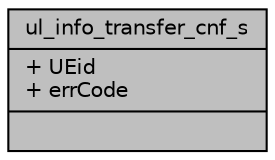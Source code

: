 digraph "ul_info_transfer_cnf_s"
{
 // LATEX_PDF_SIZE
  edge [fontname="Helvetica",fontsize="10",labelfontname="Helvetica",labelfontsize="10"];
  node [fontname="Helvetica",fontsize="10",shape=record];
  Node1 [label="{ul_info_transfer_cnf_s\n|+ UEid\l+ errCode\l|}",height=0.2,width=0.4,color="black", fillcolor="grey75", style="filled", fontcolor="black",tooltip=" "];
}
